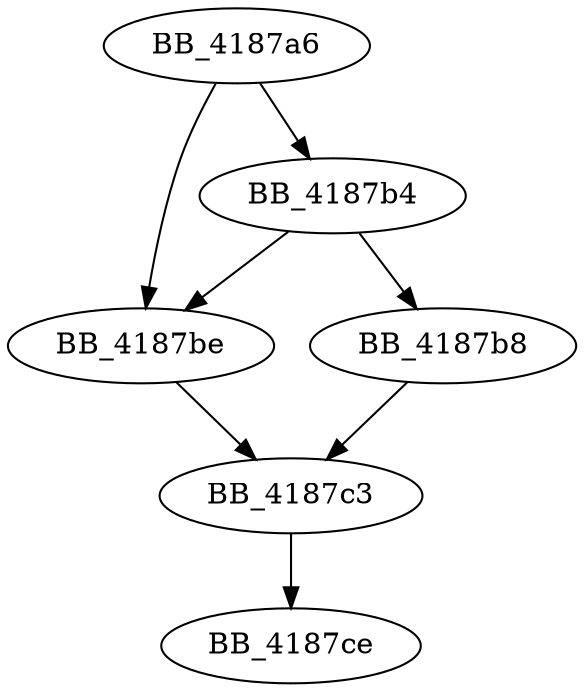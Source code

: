 DiGraph __itoa_s{
BB_4187a6->BB_4187b4
BB_4187a6->BB_4187be
BB_4187b4->BB_4187b8
BB_4187b4->BB_4187be
BB_4187b8->BB_4187c3
BB_4187be->BB_4187c3
BB_4187c3->BB_4187ce
}
